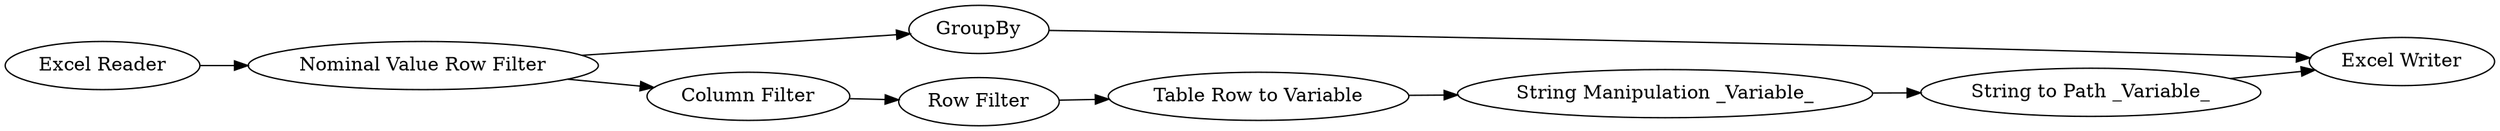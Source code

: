 digraph {
	7 -> 8
	8 -> 9
	3 -> 4
	3 -> 5
	9 -> 10
	5 -> 6
	2 -> 3
	6 -> 7
	4 -> 10
	5 [label="Column Filter"]
	7 [label="Table Row to Variable"]
	9 [label="String to Path _Variable_"]
	4 [label=GroupBy]
	6 [label="Row Filter"]
	8 [label="String Manipulation _Variable_"]
	3 [label="Nominal Value Row Filter"]
	2 [label="Excel Reader"]
	10 [label="Excel Writer"]
	rankdir=LR
}
